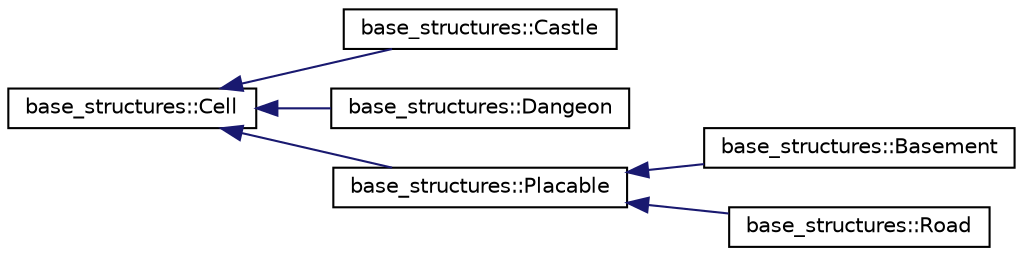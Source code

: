 digraph "Graphical Class Hierarchy"
{
  edge [fontname="Helvetica",fontsize="10",labelfontname="Helvetica",labelfontsize="10"];
  node [fontname="Helvetica",fontsize="10",shape=record];
  rankdir="LR";
  Node0 [label="base_structures::Cell",height=0.2,width=0.4,color="black", fillcolor="white", style="filled",URL="$classbase__structures_1_1Cell.html"];
  Node0 -> Node1 [dir="back",color="midnightblue",fontsize="10",style="solid",fontname="Helvetica"];
  Node1 [label="base_structures::Castle",height=0.2,width=0.4,color="black", fillcolor="white", style="filled",URL="$classbase__structures_1_1Castle.html"];
  Node0 -> Node2 [dir="back",color="midnightblue",fontsize="10",style="solid",fontname="Helvetica"];
  Node2 [label="base_structures::Dangeon",height=0.2,width=0.4,color="black", fillcolor="white", style="filled",URL="$classbase__structures_1_1Dangeon.html",tooltip="Class of dangeon tile. "];
  Node0 -> Node3 [dir="back",color="midnightblue",fontsize="10",style="solid",fontname="Helvetica"];
  Node3 [label="base_structures::Placable",height=0.2,width=0.4,color="black", fillcolor="white", style="filled",URL="$classbase__structures_1_1Placable.html",tooltip="Abstract class for tiles any units (not monsters!) can be placed. "];
  Node3 -> Node4 [dir="back",color="midnightblue",fontsize="10",style="solid",fontname="Helvetica"];
  Node4 [label="base_structures::Basement",height=0.2,width=0.4,color="black", fillcolor="white", style="filled",URL="$classbase__structures_1_1Basement.html",tooltip="Class of basement tile. "];
  Node3 -> Node5 [dir="back",color="midnightblue",fontsize="10",style="solid",fontname="Helvetica"];
  Node5 [label="base_structures::Road",height=0.2,width=0.4,color="black", fillcolor="white", style="filled",URL="$classbase__structures_1_1Road.html",tooltip="Class of road tile. "];
}
